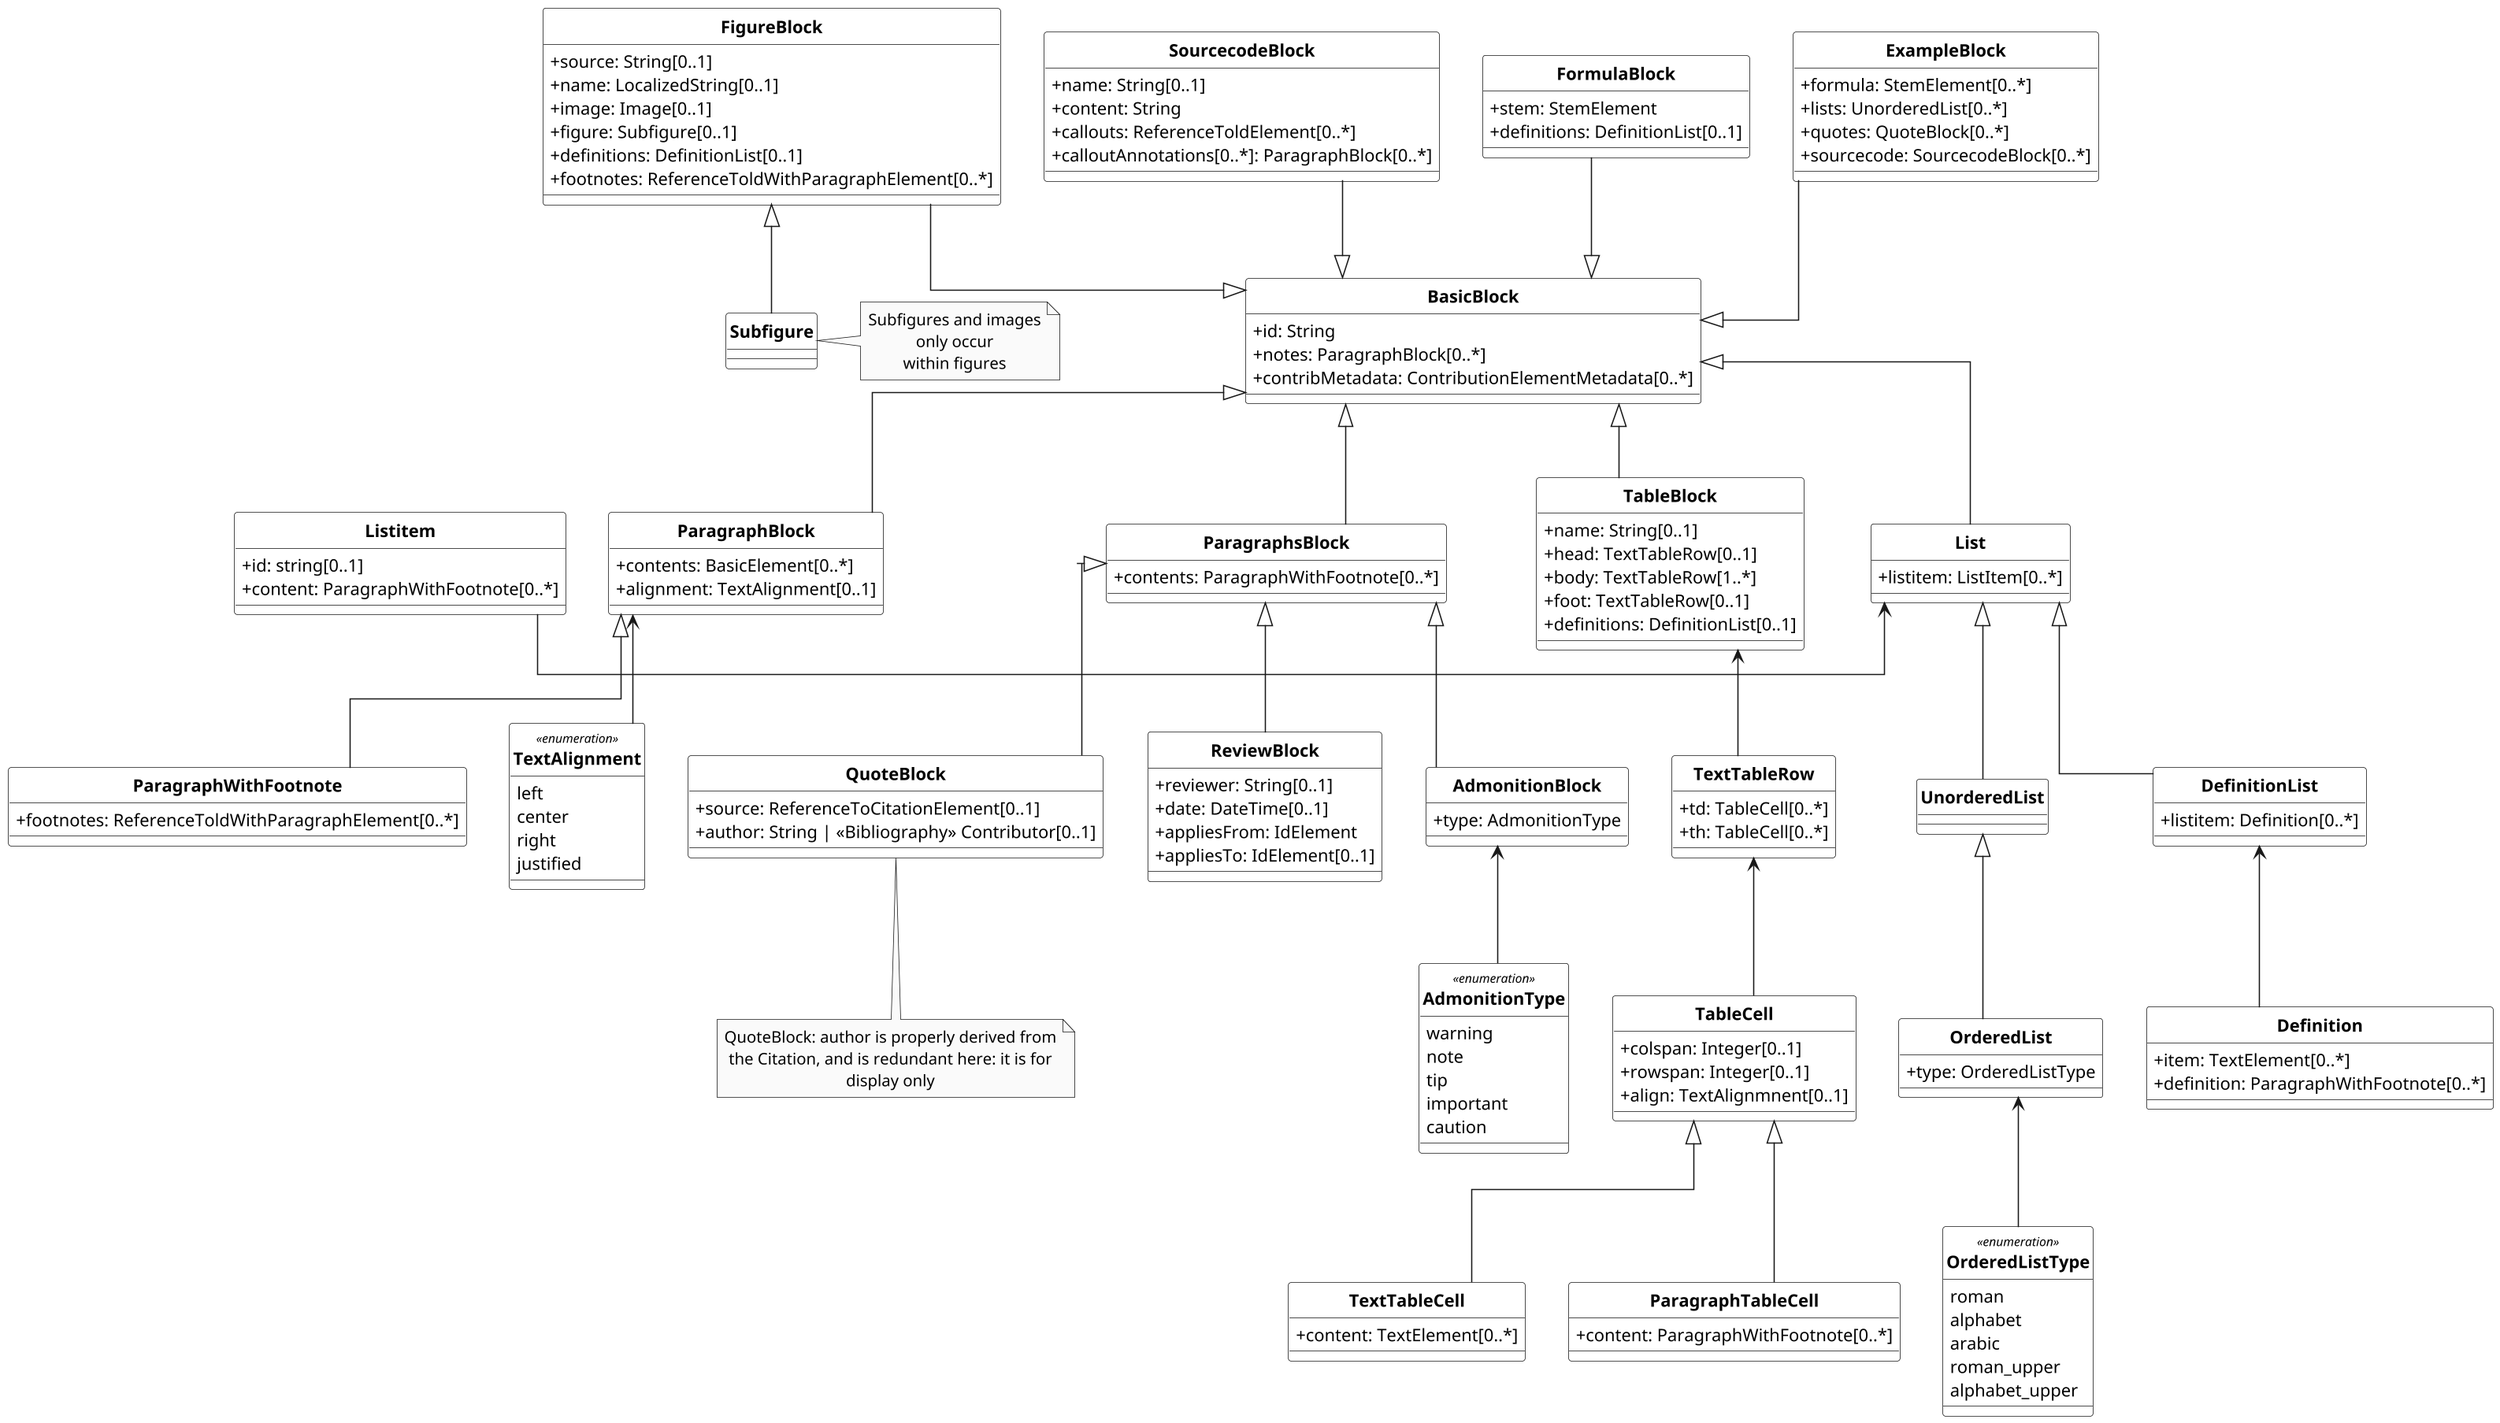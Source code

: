 @startuml Blocks
/'
Diagram:        Blocks
DateCreate:     28/07/2018
Description:    BasicDocument / SecureDoc is a family of document models that forms the basis of Metanorma IsoDoc (via Metanorma StandardDocument), which is used to represent ISO Standards and similarly structured standards.
                It is also the document model that Selagraph operates on.
                The Relaton Bibliography UML models used in these models are located here: Relaton BibModels.
                BasicDocument itself is a document model that can serve as a transit data structure for document conversion, such as taking input from AsciiDoc or Markdown and converting them into an output format, such as Metanorma IsoDoc

Hystory of changes:
> 22/08/2018
    - diagram configuration updated
    - update of the classes "FigureBlock", "SourcecodeBlock", "FormulaBlock", "TableBlock"
    - new classes are added "Subfigure", "ParagraphsBlock", "List", "ListItem", "UnorderedList", "OrderedList", "DefinitionList", "Definition"
    - new notes are added for "Subfigure"
    - new enumeration are added "OrderedListType"
    - relations between some of the elements in the diagram has been updated
'/

'******* CONFIGURATION ************************************************
skinparam classAttributeIconSize 0
skinparam Dpi 150
skinparam Monochrome true
skinparam LineType ortho
hide circle
/' skinparam CircledCharacterRadius 0 '/
/' skinparam CircledCharacterFontSize 0 '/
skinparam Default {
TextAlignment center
FontName Helvetica
}
skinparam Class {
AttributeIconSize 0
BackgroundColor White
FontStyle bold
StereotypeFontSize 10
}
skinparam Rectangle {
BackgroundColor White
FontStyle bold
FontSize 11
StereotypeFontSize 10
}
skinparam Object {
BackgroundColor White
FontStyle bold
FontSize 11
StereotypeFontSize 10
}

skinparam Entity {
StereotypeFontSize 10
}

'******* CLASS DEFINITION *********************************************
class BasicBlock {
    +id: String
    +notes: ParagraphBlock[0..*]
    +contribMetadata: ContributionElementMetadata[0..*]
}

class FigureBlock{
    +source: String[0..1]
    +name: LocalizedString[0..1]
    +image: Image[0..1]    
    +figure: Subfigure[0..1]
    +definitions: DefinitionList[0..1]
    +footnotes: ReferenceToldWithParagraphElement[0..*]
}

class Subfigure{

}

class SourcecodeBlock{
    +name: String[0..1]
    +content: String
    +callouts: ReferenceToldElement[0..*]
    +calloutAnnotations[0..*]: ParagraphBlock[0..*]
}

class FormulaBlock{
    +stem: StemElement
    +definitions: DefinitionList[0..1]
}

class ExampleBlock{
    +formula: StemElement[0..*]
    +lists: UnorderedList[0..*]
    +quotes: QuoteBlock[0..*]
    +sourcecode: SourcecodeBlock[0..*]
}

class ParagraphBlock{
    +contents: BasicElement[0..*]
    +alignment: TextAlignment[0..1]
}

class ParagraphsBlock{
    +contents: ParagraphWithFootnote[0..*]
}

class ParagraphWithFootnote{
    +footnotes: ReferenceToldWithParagraphElement[0..*]
}

class QuoteBlock{
    +source: ReferenceToCitationElement[0..1]
    +author: String | <<Bibliography>> Contributor[0..1]
}

class TableBlock{
    +name: String[0..1]
    +head: TextTableRow[0..1]
    +body: TextTableRow[1..*]
    +foot: TextTableRow[0..1]
    +definitions: DefinitionList[0..1]
}

class ReviewBlock{
    +reviewer: String[0..1]
    +date: DateTime[0..1]
    +appliesFrom: IdElement
    +appliesTo: IdElement[0..1]
}

class AdmonitionBlock{
    +type: AdmonitionType
}

class TextTableRow{
    +td: TableCell[0..*]
    +th: TableCell[0..*]
}

class TableCell{
    +colspan: Integer[0..1]
    +rowspan: Integer[0..1]
    +align: TextAlignmnent[0..1]
}

class TextTableCell{
    +content: TextElement[0..*]
}

class ParagraphTableCell{
    +content: ParagraphWithFootnote[0..*]
}

class List{
    +listitem: ListItem[0..*]
}

class Listitem{
    +id: string[0..1]
    +content: ParagraphWithFootnote[0..*]
}

class UnorderedList{

}

class OrderedList{
    +type: OrderedListType
}

class DefinitionList{
    +listitem: Definition[0..*]
}

class Definition{
    +item: TextElement[0..*]
    +definition: ParagraphWithFootnote[0..*]
}

enum TextAlignment <<enumeration>>{
    left
    center
    right
    justified
}

enum AdmonitionType <<enumeration>>{
    warning
    note
    tip
    important
    caution
}

enum OrderedListType <<enumeration>>{
    roman
    alphabet
    arabic
    roman_upper
    alphabet_upper
}


'******* NOTES *******************************************************
note bottom of QuoteBlock : QuoteBlock: author is properly derived from\nthe Citation, and is redundant here: it is for\ndisplay only
note left of Subfigure : Subfigures and images\nonly occur\nwithin figures

'******* CLASS RELATIONS *********************************************
FigureBlock --|> BasicBlock
SourcecodeBlock --|> BasicBlock
FormulaBlock --|> BasicBlock
ExampleBlock --|> BasicBlock

FigureBlock <|-- Subfigure

BasicBlock <|-- List
BasicBlock <|-- ParagraphBlock
BasicBlock <|-- TableBlock
BasicBlock <|-- ParagraphsBlock

List <-left- Listitem 
List <|-- UnorderedList
List <|-- DefinitionList

DefinitionList <-- Definition

UnorderedList <|-- OrderedList

OrderedList <-- OrderedListType

ParagraphBlock <|-- ParagraphWithFootnote
ParagraphBlock <-- TextAlignment

ParagraphsBlock <|-- QuoteBlock
ParagraphsBlock <|-- ReviewBlock
ParagraphsBlock <|-- AdmonitionBlock

AdmonitionBlock <-- AdmonitionType

TableBlock <-- TextTableRow
TextTableRow <-- TableCell
TableCell <|-- TextTableCell
TableCell <|-- ParagraphTableCell

@enduml